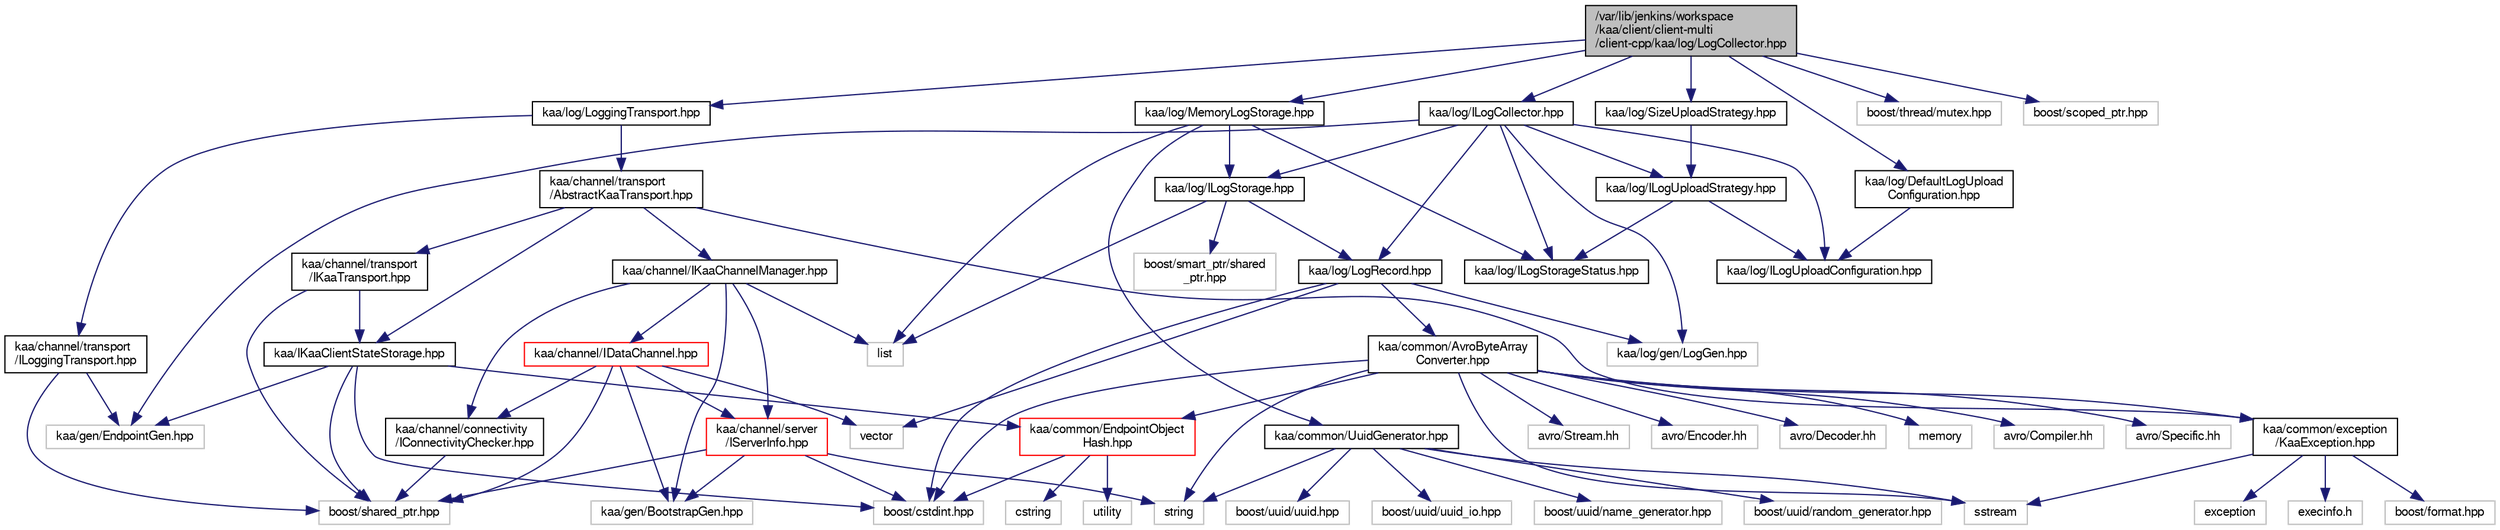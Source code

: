 digraph "/var/lib/jenkins/workspace/kaa/client/client-multi/client-cpp/kaa/log/LogCollector.hpp"
{
  bgcolor="transparent";
  edge [fontname="FreeSans",fontsize="10",labelfontname="FreeSans",labelfontsize="10"];
  node [fontname="FreeSans",fontsize="10",shape=record];
  Node1 [label="/var/lib/jenkins/workspace\l/kaa/client/client-multi\l/client-cpp/kaa/log/LogCollector.hpp",height=0.2,width=0.4,color="black", fillcolor="grey75", style="filled" fontcolor="black"];
  Node1 -> Node2 [color="midnightblue",fontsize="10",style="solid",fontname="FreeSans"];
  Node2 [label="kaa/log/ILogCollector.hpp",height=0.2,width=0.4,color="black",URL="$ILogCollector_8hpp.html"];
  Node2 -> Node3 [color="midnightblue",fontsize="10",style="solid",fontname="FreeSans"];
  Node3 [label="kaa/log/LogRecord.hpp",height=0.2,width=0.4,color="black",URL="$LogRecord_8hpp.html"];
  Node3 -> Node4 [color="midnightblue",fontsize="10",style="solid",fontname="FreeSans"];
  Node4 [label="vector",height=0.2,width=0.4,color="grey75"];
  Node3 -> Node5 [color="midnightblue",fontsize="10",style="solid",fontname="FreeSans"];
  Node5 [label="boost/cstdint.hpp",height=0.2,width=0.4,color="grey75"];
  Node3 -> Node6 [color="midnightblue",fontsize="10",style="solid",fontname="FreeSans"];
  Node6 [label="kaa/common/AvroByteArray\lConverter.hpp",height=0.2,width=0.4,color="black",URL="$AvroByteArrayConverter_8hpp.html"];
  Node6 -> Node7 [color="midnightblue",fontsize="10",style="solid",fontname="FreeSans"];
  Node7 [label="string",height=0.2,width=0.4,color="grey75"];
  Node6 -> Node8 [color="midnightblue",fontsize="10",style="solid",fontname="FreeSans"];
  Node8 [label="memory",height=0.2,width=0.4,color="grey75"];
  Node6 -> Node9 [color="midnightblue",fontsize="10",style="solid",fontname="FreeSans"];
  Node9 [label="sstream",height=0.2,width=0.4,color="grey75"];
  Node6 -> Node10 [color="midnightblue",fontsize="10",style="solid",fontname="FreeSans"];
  Node10 [label="avro/Compiler.hh",height=0.2,width=0.4,color="grey75"];
  Node6 -> Node11 [color="midnightblue",fontsize="10",style="solid",fontname="FreeSans"];
  Node11 [label="avro/Specific.hh",height=0.2,width=0.4,color="grey75"];
  Node6 -> Node12 [color="midnightblue",fontsize="10",style="solid",fontname="FreeSans"];
  Node12 [label="avro/Stream.hh",height=0.2,width=0.4,color="grey75"];
  Node6 -> Node13 [color="midnightblue",fontsize="10",style="solid",fontname="FreeSans"];
  Node13 [label="avro/Encoder.hh",height=0.2,width=0.4,color="grey75"];
  Node6 -> Node14 [color="midnightblue",fontsize="10",style="solid",fontname="FreeSans"];
  Node14 [label="avro/Decoder.hh",height=0.2,width=0.4,color="grey75"];
  Node6 -> Node5 [color="midnightblue",fontsize="10",style="solid",fontname="FreeSans"];
  Node6 -> Node15 [color="midnightblue",fontsize="10",style="solid",fontname="FreeSans"];
  Node15 [label="kaa/common/EndpointObject\lHash.hpp",height=0.2,width=0.4,color="red",URL="$EndpointObjectHash_8hpp.html"];
  Node15 -> Node16 [color="midnightblue",fontsize="10",style="solid",fontname="FreeSans"];
  Node16 [label="utility",height=0.2,width=0.4,color="grey75"];
  Node15 -> Node17 [color="midnightblue",fontsize="10",style="solid",fontname="FreeSans"];
  Node17 [label="cstring",height=0.2,width=0.4,color="grey75"];
  Node15 -> Node5 [color="midnightblue",fontsize="10",style="solid",fontname="FreeSans"];
  Node6 -> Node18 [color="midnightblue",fontsize="10",style="solid",fontname="FreeSans"];
  Node18 [label="kaa/common/exception\l/KaaException.hpp",height=0.2,width=0.4,color="black",URL="$KaaException_8hpp.html"];
  Node18 -> Node19 [color="midnightblue",fontsize="10",style="solid",fontname="FreeSans"];
  Node19 [label="boost/format.hpp",height=0.2,width=0.4,color="grey75"];
  Node18 -> Node20 [color="midnightblue",fontsize="10",style="solid",fontname="FreeSans"];
  Node20 [label="exception",height=0.2,width=0.4,color="grey75"];
  Node18 -> Node9 [color="midnightblue",fontsize="10",style="solid",fontname="FreeSans"];
  Node18 -> Node21 [color="midnightblue",fontsize="10",style="solid",fontname="FreeSans"];
  Node21 [label="execinfo.h",height=0.2,width=0.4,color="grey75"];
  Node3 -> Node22 [color="midnightblue",fontsize="10",style="solid",fontname="FreeSans"];
  Node22 [label="kaa/log/gen/LogGen.hpp",height=0.2,width=0.4,color="grey75"];
  Node2 -> Node23 [color="midnightblue",fontsize="10",style="solid",fontname="FreeSans"];
  Node23 [label="kaa/log/ILogStorage.hpp",height=0.2,width=0.4,color="black",URL="$ILogStorage_8hpp.html"];
  Node23 -> Node3 [color="midnightblue",fontsize="10",style="solid",fontname="FreeSans"];
  Node23 -> Node24 [color="midnightblue",fontsize="10",style="solid",fontname="FreeSans"];
  Node24 [label="list",height=0.2,width=0.4,color="grey75"];
  Node23 -> Node25 [color="midnightblue",fontsize="10",style="solid",fontname="FreeSans"];
  Node25 [label="boost/smart_ptr/shared\l_ptr.hpp",height=0.2,width=0.4,color="grey75"];
  Node2 -> Node26 [color="midnightblue",fontsize="10",style="solid",fontname="FreeSans"];
  Node26 [label="kaa/log/ILogStorageStatus.hpp",height=0.2,width=0.4,color="black",URL="$ILogStorageStatus_8hpp.html"];
  Node2 -> Node27 [color="midnightblue",fontsize="10",style="solid",fontname="FreeSans"];
  Node27 [label="kaa/log/ILogUploadConfiguration.hpp",height=0.2,width=0.4,color="black",URL="$ILogUploadConfiguration_8hpp.html"];
  Node2 -> Node28 [color="midnightblue",fontsize="10",style="solid",fontname="FreeSans"];
  Node28 [label="kaa/log/ILogUploadStrategy.hpp",height=0.2,width=0.4,color="black",URL="$ILogUploadStrategy_8hpp.html"];
  Node28 -> Node27 [color="midnightblue",fontsize="10",style="solid",fontname="FreeSans"];
  Node28 -> Node26 [color="midnightblue",fontsize="10",style="solid",fontname="FreeSans"];
  Node2 -> Node29 [color="midnightblue",fontsize="10",style="solid",fontname="FreeSans"];
  Node29 [label="kaa/gen/EndpointGen.hpp",height=0.2,width=0.4,color="grey75"];
  Node2 -> Node22 [color="midnightblue",fontsize="10",style="solid",fontname="FreeSans"];
  Node1 -> Node30 [color="midnightblue",fontsize="10",style="solid",fontname="FreeSans"];
  Node30 [label="boost/thread/mutex.hpp",height=0.2,width=0.4,color="grey75"];
  Node1 -> Node31 [color="midnightblue",fontsize="10",style="solid",fontname="FreeSans"];
  Node31 [label="boost/scoped_ptr.hpp",height=0.2,width=0.4,color="grey75"];
  Node1 -> Node32 [color="midnightblue",fontsize="10",style="solid",fontname="FreeSans"];
  Node32 [label="kaa/log/MemoryLogStorage.hpp",height=0.2,width=0.4,color="black",URL="$MemoryLogStorage_8hpp.html"];
  Node32 -> Node24 [color="midnightblue",fontsize="10",style="solid",fontname="FreeSans"];
  Node32 -> Node23 [color="midnightblue",fontsize="10",style="solid",fontname="FreeSans"];
  Node32 -> Node26 [color="midnightblue",fontsize="10",style="solid",fontname="FreeSans"];
  Node32 -> Node33 [color="midnightblue",fontsize="10",style="solid",fontname="FreeSans"];
  Node33 [label="kaa/common/UuidGenerator.hpp",height=0.2,width=0.4,color="black",URL="$UuidGenerator_8hpp.html"];
  Node33 -> Node7 [color="midnightblue",fontsize="10",style="solid",fontname="FreeSans"];
  Node33 -> Node9 [color="midnightblue",fontsize="10",style="solid",fontname="FreeSans"];
  Node33 -> Node34 [color="midnightblue",fontsize="10",style="solid",fontname="FreeSans"];
  Node34 [label="boost/uuid/uuid.hpp",height=0.2,width=0.4,color="grey75"];
  Node33 -> Node35 [color="midnightblue",fontsize="10",style="solid",fontname="FreeSans"];
  Node35 [label="boost/uuid/uuid_io.hpp",height=0.2,width=0.4,color="grey75"];
  Node33 -> Node36 [color="midnightblue",fontsize="10",style="solid",fontname="FreeSans"];
  Node36 [label="boost/uuid/name_generator.hpp",height=0.2,width=0.4,color="grey75"];
  Node33 -> Node37 [color="midnightblue",fontsize="10",style="solid",fontname="FreeSans"];
  Node37 [label="boost/uuid/random_generator.hpp",height=0.2,width=0.4,color="grey75"];
  Node1 -> Node38 [color="midnightblue",fontsize="10",style="solid",fontname="FreeSans"];
  Node38 [label="kaa/log/SizeUploadStrategy.hpp",height=0.2,width=0.4,color="black",URL="$SizeUploadStrategy_8hpp.html"];
  Node38 -> Node28 [color="midnightblue",fontsize="10",style="solid",fontname="FreeSans"];
  Node1 -> Node39 [color="midnightblue",fontsize="10",style="solid",fontname="FreeSans"];
  Node39 [label="kaa/log/DefaultLogUpload\lConfiguration.hpp",height=0.2,width=0.4,color="black",URL="$DefaultLogUploadConfiguration_8hpp.html"];
  Node39 -> Node27 [color="midnightblue",fontsize="10",style="solid",fontname="FreeSans"];
  Node1 -> Node40 [color="midnightblue",fontsize="10",style="solid",fontname="FreeSans"];
  Node40 [label="kaa/log/LoggingTransport.hpp",height=0.2,width=0.4,color="black",URL="$LoggingTransport_8hpp.html"];
  Node40 -> Node41 [color="midnightblue",fontsize="10",style="solid",fontname="FreeSans"];
  Node41 [label="kaa/channel/transport\l/AbstractKaaTransport.hpp",height=0.2,width=0.4,color="black",URL="$AbstractKaaTransport_8hpp.html"];
  Node41 -> Node42 [color="midnightblue",fontsize="10",style="solid",fontname="FreeSans"];
  Node42 [label="kaa/channel/transport\l/IKaaTransport.hpp",height=0.2,width=0.4,color="black",URL="$IKaaTransport_8hpp.html"];
  Node42 -> Node43 [color="midnightblue",fontsize="10",style="solid",fontname="FreeSans"];
  Node43 [label="kaa/IKaaClientStateStorage.hpp",height=0.2,width=0.4,color="black",URL="$IKaaClientStateStorage_8hpp.html"];
  Node43 -> Node5 [color="midnightblue",fontsize="10",style="solid",fontname="FreeSans"];
  Node43 -> Node44 [color="midnightblue",fontsize="10",style="solid",fontname="FreeSans"];
  Node44 [label="boost/shared_ptr.hpp",height=0.2,width=0.4,color="grey75"];
  Node43 -> Node29 [color="midnightblue",fontsize="10",style="solid",fontname="FreeSans"];
  Node43 -> Node15 [color="midnightblue",fontsize="10",style="solid",fontname="FreeSans"];
  Node42 -> Node44 [color="midnightblue",fontsize="10",style="solid",fontname="FreeSans"];
  Node41 -> Node45 [color="midnightblue",fontsize="10",style="solid",fontname="FreeSans"];
  Node45 [label="kaa/channel/IKaaChannelManager.hpp",height=0.2,width=0.4,color="black",URL="$IKaaChannelManager_8hpp.html"];
  Node45 -> Node24 [color="midnightblue",fontsize="10",style="solid",fontname="FreeSans"];
  Node45 -> Node46 [color="midnightblue",fontsize="10",style="solid",fontname="FreeSans"];
  Node46 [label="kaa/gen/BootstrapGen.hpp",height=0.2,width=0.4,color="grey75"];
  Node45 -> Node47 [color="midnightblue",fontsize="10",style="solid",fontname="FreeSans"];
  Node47 [label="kaa/channel/IDataChannel.hpp",height=0.2,width=0.4,color="red",URL="$IDataChannel_8hpp.html"];
  Node47 -> Node44 [color="midnightblue",fontsize="10",style="solid",fontname="FreeSans"];
  Node47 -> Node4 [color="midnightblue",fontsize="10",style="solid",fontname="FreeSans"];
  Node47 -> Node46 [color="midnightblue",fontsize="10",style="solid",fontname="FreeSans"];
  Node47 -> Node48 [color="midnightblue",fontsize="10",style="solid",fontname="FreeSans"];
  Node48 [label="kaa/channel/server\l/IServerInfo.hpp",height=0.2,width=0.4,color="red",URL="$IServerInfo_8hpp.html"];
  Node48 -> Node7 [color="midnightblue",fontsize="10",style="solid",fontname="FreeSans"];
  Node48 -> Node5 [color="midnightblue",fontsize="10",style="solid",fontname="FreeSans"];
  Node48 -> Node44 [color="midnightblue",fontsize="10",style="solid",fontname="FreeSans"];
  Node48 -> Node46 [color="midnightblue",fontsize="10",style="solid",fontname="FreeSans"];
  Node47 -> Node49 [color="midnightblue",fontsize="10",style="solid",fontname="FreeSans"];
  Node49 [label="kaa/channel/connectivity\l/IConnectivityChecker.hpp",height=0.2,width=0.4,color="black",URL="$IConnectivityChecker_8hpp.html"];
  Node49 -> Node44 [color="midnightblue",fontsize="10",style="solid",fontname="FreeSans"];
  Node45 -> Node48 [color="midnightblue",fontsize="10",style="solid",fontname="FreeSans"];
  Node45 -> Node49 [color="midnightblue",fontsize="10",style="solid",fontname="FreeSans"];
  Node41 -> Node18 [color="midnightblue",fontsize="10",style="solid",fontname="FreeSans"];
  Node41 -> Node43 [color="midnightblue",fontsize="10",style="solid",fontname="FreeSans"];
  Node40 -> Node50 [color="midnightblue",fontsize="10",style="solid",fontname="FreeSans"];
  Node50 [label="kaa/channel/transport\l/ILoggingTransport.hpp",height=0.2,width=0.4,color="black",URL="$ILoggingTransport_8hpp.html"];
  Node50 -> Node29 [color="midnightblue",fontsize="10",style="solid",fontname="FreeSans"];
  Node50 -> Node44 [color="midnightblue",fontsize="10",style="solid",fontname="FreeSans"];
}
